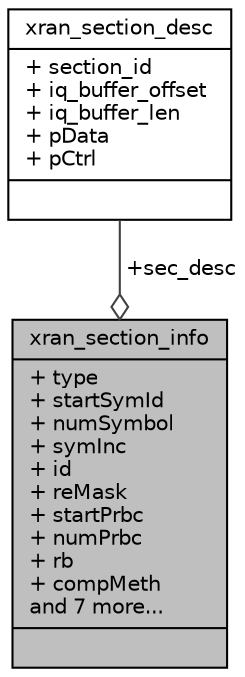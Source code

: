 digraph "xran_section_info"
{
 // LATEX_PDF_SIZE
  edge [fontname="Helvetica",fontsize="10",labelfontname="Helvetica",labelfontsize="10"];
  node [fontname="Helvetica",fontsize="10",shape=record];
  Node1 [label="{xran_section_info\n|+ type\l+ startSymId\l+ numSymbol\l+ symInc\l+ id\l+ reMask\l+ startPrbc\l+ numPrbc\l+ rb\l+ compMeth\land 7 more...\l|}",height=0.2,width=0.4,color="black", fillcolor="grey75", style="filled", fontcolor="black",tooltip=" "];
  Node2 -> Node1 [color="grey25",fontsize="10",style="solid",label=" +sec_desc" ,arrowhead="odiamond",fontname="Helvetica"];
  Node2 [label="{xran_section_desc\n|+ section_id\l+ iq_buffer_offset\l+ iq_buffer_len\l+ pData\l+ pCtrl\l|}",height=0.2,width=0.4,color="black", fillcolor="white", style="filled",URL="$structxran__section__desc.html",tooltip=" "];
}
